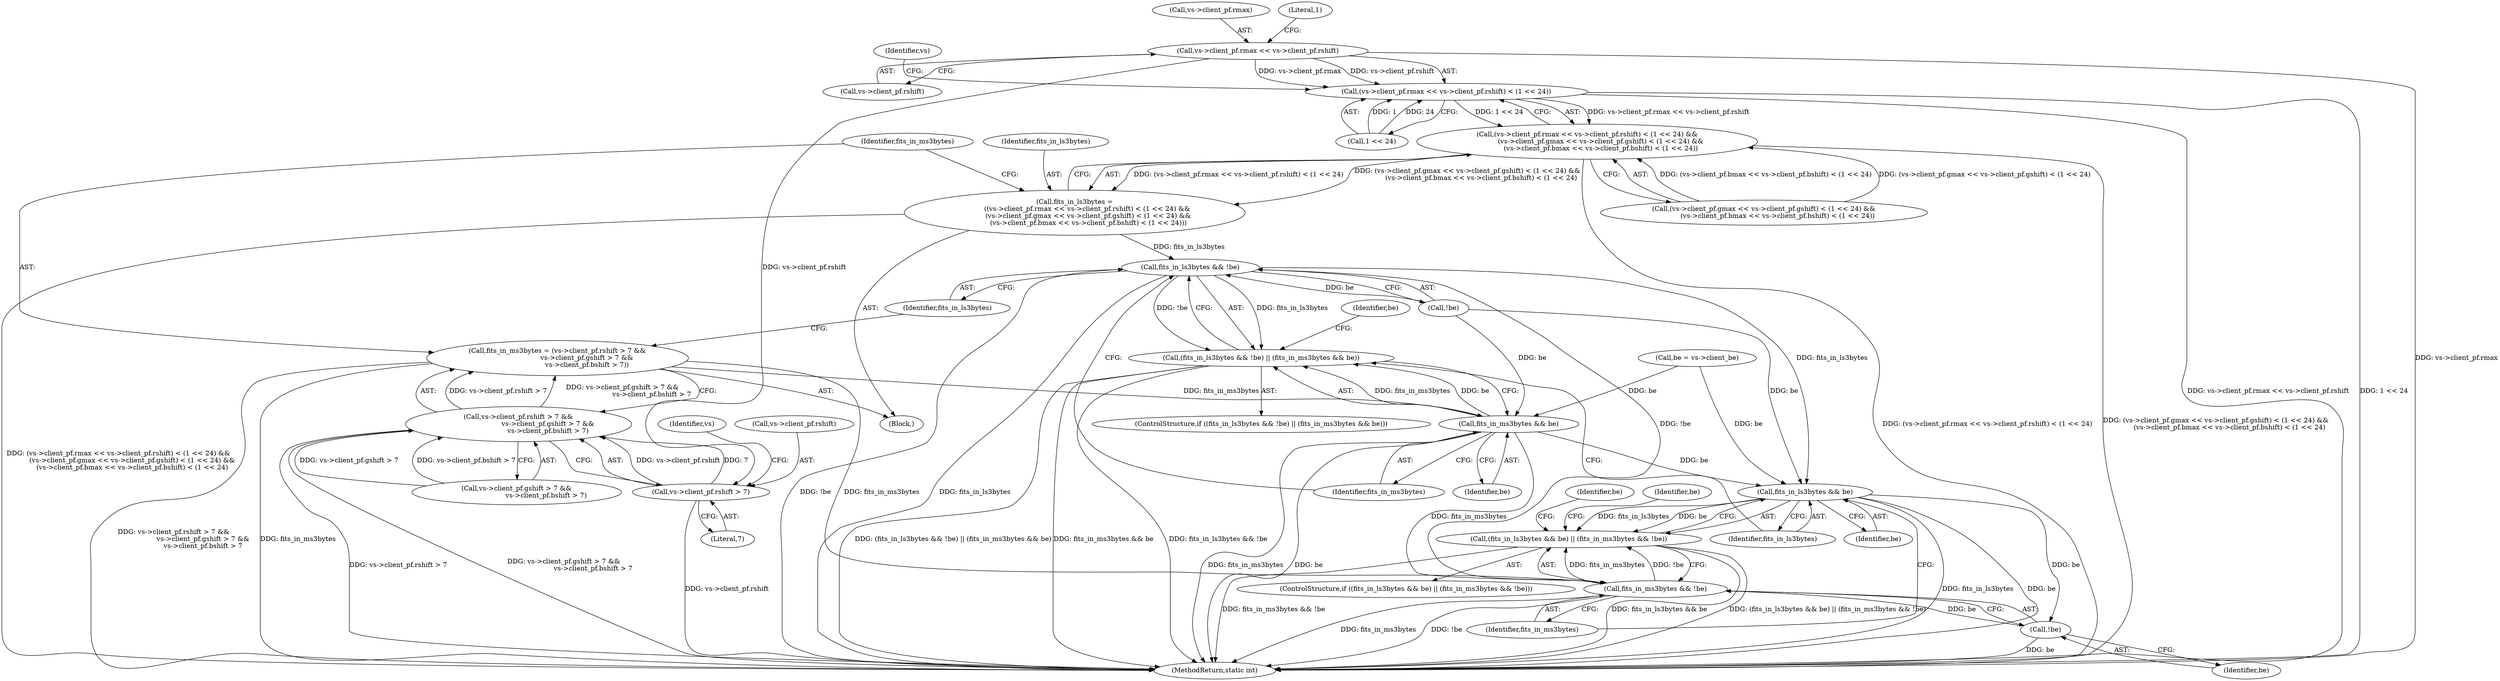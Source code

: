 digraph "0_qemu_9f64916da20eea67121d544698676295bbb105a7_8@pointer" {
"1000274" [label="(Call,vs->client_pf.rmax << vs->client_pf.rshift)"];
"1000273" [label="(Call,(vs->client_pf.rmax << vs->client_pf.rshift) < (1 << 24))"];
"1000272" [label="(Call,(vs->client_pf.rmax << vs->client_pf.rshift) < (1 << 24) &&\n             (vs->client_pf.gmax << vs->client_pf.gshift) < (1 << 24) &&\n             (vs->client_pf.bmax << vs->client_pf.bshift) < (1 << 24))"];
"1000270" [label="(Call,fits_in_ls3bytes =\n            ((vs->client_pf.rmax << vs->client_pf.rshift) < (1 << 24) &&\n             (vs->client_pf.gmax << vs->client_pf.gshift) < (1 << 24) &&\n             (vs->client_pf.bmax << vs->client_pf.bshift) < (1 << 24)))"];
"1000346" [label="(Call,fits_in_ls3bytes && !be)"];
"1000345" [label="(Call,(fits_in_ls3bytes && !be) || (fits_in_ms3bytes && be))"];
"1000376" [label="(Call,fits_in_ls3bytes && be)"];
"1000375" [label="(Call,(fits_in_ls3bytes && be) || (fits_in_ms3bytes && !be))"];
"1000381" [label="(Call,!be)"];
"1000379" [label="(Call,fits_in_ms3bytes && !be)"];
"1000322" [label="(Call,vs->client_pf.rshift > 7)"];
"1000321" [label="(Call,vs->client_pf.rshift > 7 &&\n                            vs->client_pf.gshift > 7 &&\n                            vs->client_pf.bshift > 7)"];
"1000319" [label="(Call,fits_in_ms3bytes = (vs->client_pf.rshift > 7 &&\n                            vs->client_pf.gshift > 7 &&\n                            vs->client_pf.bshift > 7))"];
"1000350" [label="(Call,fits_in_ms3bytes && be)"];
"1000267" [label="(Block,)"];
"1000378" [label="(Identifier,be)"];
"1000275" [label="(Call,vs->client_pf.rmax)"];
"1000329" [label="(Call,vs->client_pf.gshift > 7 &&\n                            vs->client_pf.bshift > 7)"];
"1000270" [label="(Call,fits_in_ls3bytes =\n            ((vs->client_pf.rmax << vs->client_pf.rshift) < (1 << 24) &&\n             (vs->client_pf.gmax << vs->client_pf.gshift) < (1 << 24) &&\n             (vs->client_pf.bmax << vs->client_pf.bshift) < (1 << 24)))"];
"1000352" [label="(Identifier,be)"];
"1000344" [label="(ControlStructure,if ((fits_in_ls3bytes && !be) || (fits_in_ms3bytes && be)))"];
"1000348" [label="(Call,!be)"];
"1000351" [label="(Identifier,fits_in_ms3bytes)"];
"1000328" [label="(Literal,7)"];
"1000355" [label="(Identifier,be)"];
"1000108" [label="(Call,be = vs->client_be)"];
"1000319" [label="(Call,fits_in_ms3bytes = (vs->client_pf.rshift > 7 &&\n                            vs->client_pf.gshift > 7 &&\n                            vs->client_pf.bshift > 7))"];
"1000374" [label="(ControlStructure,if ((fits_in_ls3bytes && be) || (fits_in_ms3bytes && !be)))"];
"1000382" [label="(Identifier,be)"];
"1000375" [label="(Call,(fits_in_ls3bytes && be) || (fits_in_ms3bytes && !be))"];
"1000323" [label="(Call,vs->client_pf.rshift)"];
"1000347" [label="(Identifier,fits_in_ls3bytes)"];
"1000379" [label="(Call,fits_in_ms3bytes && !be)"];
"1000285" [label="(Call,1 << 24)"];
"1000280" [label="(Call,vs->client_pf.rshift)"];
"1000464" [label="(MethodReturn,static int)"];
"1000322" [label="(Call,vs->client_pf.rshift > 7)"];
"1000406" [label="(Identifier,be)"];
"1000274" [label="(Call,vs->client_pf.rmax << vs->client_pf.rshift)"];
"1000273" [label="(Call,(vs->client_pf.rmax << vs->client_pf.rshift) < (1 << 24))"];
"1000293" [label="(Identifier,vs)"];
"1000288" [label="(Call,(vs->client_pf.gmax << vs->client_pf.gshift) < (1 << 24) &&\n             (vs->client_pf.bmax << vs->client_pf.bshift) < (1 << 24))"];
"1000346" [label="(Call,fits_in_ls3bytes && !be)"];
"1000345" [label="(Call,(fits_in_ls3bytes && !be) || (fits_in_ms3bytes && be))"];
"1000350" [label="(Call,fits_in_ms3bytes && be)"];
"1000333" [label="(Identifier,vs)"];
"1000380" [label="(Identifier,fits_in_ms3bytes)"];
"1000271" [label="(Identifier,fits_in_ls3bytes)"];
"1000381" [label="(Call,!be)"];
"1000272" [label="(Call,(vs->client_pf.rmax << vs->client_pf.rshift) < (1 << 24) &&\n             (vs->client_pf.gmax << vs->client_pf.gshift) < (1 << 24) &&\n             (vs->client_pf.bmax << vs->client_pf.bshift) < (1 << 24))"];
"1000320" [label="(Identifier,fits_in_ms3bytes)"];
"1000321" [label="(Call,vs->client_pf.rshift > 7 &&\n                            vs->client_pf.gshift > 7 &&\n                            vs->client_pf.bshift > 7)"];
"1000377" [label="(Identifier,fits_in_ls3bytes)"];
"1000376" [label="(Call,fits_in_ls3bytes && be)"];
"1000385" [label="(Identifier,be)"];
"1000286" [label="(Literal,1)"];
"1000274" -> "1000273"  [label="AST: "];
"1000274" -> "1000280"  [label="CFG: "];
"1000275" -> "1000274"  [label="AST: "];
"1000280" -> "1000274"  [label="AST: "];
"1000286" -> "1000274"  [label="CFG: "];
"1000274" -> "1000464"  [label="DDG: vs->client_pf.rmax"];
"1000274" -> "1000273"  [label="DDG: vs->client_pf.rmax"];
"1000274" -> "1000273"  [label="DDG: vs->client_pf.rshift"];
"1000274" -> "1000322"  [label="DDG: vs->client_pf.rshift"];
"1000273" -> "1000272"  [label="AST: "];
"1000273" -> "1000285"  [label="CFG: "];
"1000285" -> "1000273"  [label="AST: "];
"1000293" -> "1000273"  [label="CFG: "];
"1000272" -> "1000273"  [label="CFG: "];
"1000273" -> "1000464"  [label="DDG: 1 << 24"];
"1000273" -> "1000464"  [label="DDG: vs->client_pf.rmax << vs->client_pf.rshift"];
"1000273" -> "1000272"  [label="DDG: vs->client_pf.rmax << vs->client_pf.rshift"];
"1000273" -> "1000272"  [label="DDG: 1 << 24"];
"1000285" -> "1000273"  [label="DDG: 1"];
"1000285" -> "1000273"  [label="DDG: 24"];
"1000272" -> "1000270"  [label="AST: "];
"1000272" -> "1000288"  [label="CFG: "];
"1000288" -> "1000272"  [label="AST: "];
"1000270" -> "1000272"  [label="CFG: "];
"1000272" -> "1000464"  [label="DDG: (vs->client_pf.rmax << vs->client_pf.rshift) < (1 << 24)"];
"1000272" -> "1000464"  [label="DDG: (vs->client_pf.gmax << vs->client_pf.gshift) < (1 << 24) &&\n             (vs->client_pf.bmax << vs->client_pf.bshift) < (1 << 24)"];
"1000272" -> "1000270"  [label="DDG: (vs->client_pf.rmax << vs->client_pf.rshift) < (1 << 24)"];
"1000272" -> "1000270"  [label="DDG: (vs->client_pf.gmax << vs->client_pf.gshift) < (1 << 24) &&\n             (vs->client_pf.bmax << vs->client_pf.bshift) < (1 << 24)"];
"1000288" -> "1000272"  [label="DDG: (vs->client_pf.gmax << vs->client_pf.gshift) < (1 << 24)"];
"1000288" -> "1000272"  [label="DDG: (vs->client_pf.bmax << vs->client_pf.bshift) < (1 << 24)"];
"1000270" -> "1000267"  [label="AST: "];
"1000271" -> "1000270"  [label="AST: "];
"1000320" -> "1000270"  [label="CFG: "];
"1000270" -> "1000464"  [label="DDG: (vs->client_pf.rmax << vs->client_pf.rshift) < (1 << 24) &&\n             (vs->client_pf.gmax << vs->client_pf.gshift) < (1 << 24) &&\n             (vs->client_pf.bmax << vs->client_pf.bshift) < (1 << 24)"];
"1000270" -> "1000346"  [label="DDG: fits_in_ls3bytes"];
"1000346" -> "1000345"  [label="AST: "];
"1000346" -> "1000347"  [label="CFG: "];
"1000346" -> "1000348"  [label="CFG: "];
"1000347" -> "1000346"  [label="AST: "];
"1000348" -> "1000346"  [label="AST: "];
"1000351" -> "1000346"  [label="CFG: "];
"1000345" -> "1000346"  [label="CFG: "];
"1000346" -> "1000464"  [label="DDG: !be"];
"1000346" -> "1000464"  [label="DDG: fits_in_ls3bytes"];
"1000346" -> "1000345"  [label="DDG: fits_in_ls3bytes"];
"1000346" -> "1000345"  [label="DDG: !be"];
"1000348" -> "1000346"  [label="DDG: be"];
"1000346" -> "1000376"  [label="DDG: fits_in_ls3bytes"];
"1000346" -> "1000379"  [label="DDG: !be"];
"1000345" -> "1000344"  [label="AST: "];
"1000345" -> "1000350"  [label="CFG: "];
"1000350" -> "1000345"  [label="AST: "];
"1000355" -> "1000345"  [label="CFG: "];
"1000377" -> "1000345"  [label="CFG: "];
"1000345" -> "1000464"  [label="DDG: fits_in_ms3bytes && be"];
"1000345" -> "1000464"  [label="DDG: fits_in_ls3bytes && !be"];
"1000345" -> "1000464"  [label="DDG: (fits_in_ls3bytes && !be) || (fits_in_ms3bytes && be)"];
"1000350" -> "1000345"  [label="DDG: fits_in_ms3bytes"];
"1000350" -> "1000345"  [label="DDG: be"];
"1000376" -> "1000375"  [label="AST: "];
"1000376" -> "1000377"  [label="CFG: "];
"1000376" -> "1000378"  [label="CFG: "];
"1000377" -> "1000376"  [label="AST: "];
"1000378" -> "1000376"  [label="AST: "];
"1000380" -> "1000376"  [label="CFG: "];
"1000375" -> "1000376"  [label="CFG: "];
"1000376" -> "1000464"  [label="DDG: fits_in_ls3bytes"];
"1000376" -> "1000464"  [label="DDG: be"];
"1000376" -> "1000375"  [label="DDG: fits_in_ls3bytes"];
"1000376" -> "1000375"  [label="DDG: be"];
"1000348" -> "1000376"  [label="DDG: be"];
"1000350" -> "1000376"  [label="DDG: be"];
"1000108" -> "1000376"  [label="DDG: be"];
"1000376" -> "1000381"  [label="DDG: be"];
"1000375" -> "1000374"  [label="AST: "];
"1000375" -> "1000379"  [label="CFG: "];
"1000379" -> "1000375"  [label="AST: "];
"1000385" -> "1000375"  [label="CFG: "];
"1000406" -> "1000375"  [label="CFG: "];
"1000375" -> "1000464"  [label="DDG: fits_in_ls3bytes && be"];
"1000375" -> "1000464"  [label="DDG: (fits_in_ls3bytes && be) || (fits_in_ms3bytes && !be)"];
"1000375" -> "1000464"  [label="DDG: fits_in_ms3bytes && !be"];
"1000379" -> "1000375"  [label="DDG: fits_in_ms3bytes"];
"1000379" -> "1000375"  [label="DDG: !be"];
"1000381" -> "1000379"  [label="AST: "];
"1000381" -> "1000382"  [label="CFG: "];
"1000382" -> "1000381"  [label="AST: "];
"1000379" -> "1000381"  [label="CFG: "];
"1000381" -> "1000464"  [label="DDG: be"];
"1000381" -> "1000379"  [label="DDG: be"];
"1000379" -> "1000380"  [label="CFG: "];
"1000380" -> "1000379"  [label="AST: "];
"1000379" -> "1000464"  [label="DDG: fits_in_ms3bytes"];
"1000379" -> "1000464"  [label="DDG: !be"];
"1000350" -> "1000379"  [label="DDG: fits_in_ms3bytes"];
"1000319" -> "1000379"  [label="DDG: fits_in_ms3bytes"];
"1000322" -> "1000321"  [label="AST: "];
"1000322" -> "1000328"  [label="CFG: "];
"1000323" -> "1000322"  [label="AST: "];
"1000328" -> "1000322"  [label="AST: "];
"1000333" -> "1000322"  [label="CFG: "];
"1000321" -> "1000322"  [label="CFG: "];
"1000322" -> "1000464"  [label="DDG: vs->client_pf.rshift"];
"1000322" -> "1000321"  [label="DDG: vs->client_pf.rshift"];
"1000322" -> "1000321"  [label="DDG: 7"];
"1000321" -> "1000319"  [label="AST: "];
"1000321" -> "1000329"  [label="CFG: "];
"1000329" -> "1000321"  [label="AST: "];
"1000319" -> "1000321"  [label="CFG: "];
"1000321" -> "1000464"  [label="DDG: vs->client_pf.gshift > 7 &&\n                            vs->client_pf.bshift > 7"];
"1000321" -> "1000464"  [label="DDG: vs->client_pf.rshift > 7"];
"1000321" -> "1000319"  [label="DDG: vs->client_pf.rshift > 7"];
"1000321" -> "1000319"  [label="DDG: vs->client_pf.gshift > 7 &&\n                            vs->client_pf.bshift > 7"];
"1000329" -> "1000321"  [label="DDG: vs->client_pf.gshift > 7"];
"1000329" -> "1000321"  [label="DDG: vs->client_pf.bshift > 7"];
"1000319" -> "1000267"  [label="AST: "];
"1000320" -> "1000319"  [label="AST: "];
"1000347" -> "1000319"  [label="CFG: "];
"1000319" -> "1000464"  [label="DDG: vs->client_pf.rshift > 7 &&\n                            vs->client_pf.gshift > 7 &&\n                            vs->client_pf.bshift > 7"];
"1000319" -> "1000464"  [label="DDG: fits_in_ms3bytes"];
"1000319" -> "1000350"  [label="DDG: fits_in_ms3bytes"];
"1000350" -> "1000351"  [label="CFG: "];
"1000350" -> "1000352"  [label="CFG: "];
"1000351" -> "1000350"  [label="AST: "];
"1000352" -> "1000350"  [label="AST: "];
"1000350" -> "1000464"  [label="DDG: fits_in_ms3bytes"];
"1000350" -> "1000464"  [label="DDG: be"];
"1000348" -> "1000350"  [label="DDG: be"];
"1000108" -> "1000350"  [label="DDG: be"];
}
